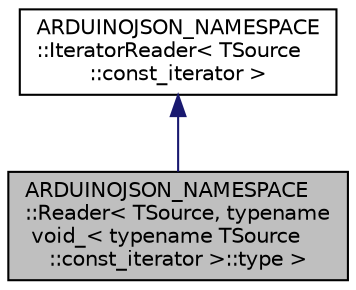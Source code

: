 digraph "ARDUINOJSON_NAMESPACE::Reader&lt; TSource, typename void_&lt; typename TSource::const_iterator &gt;::type &gt;"
{
 // LATEX_PDF_SIZE
  edge [fontname="Helvetica",fontsize="10",labelfontname="Helvetica",labelfontsize="10"];
  node [fontname="Helvetica",fontsize="10",shape=record];
  Node1 [label="ARDUINOJSON_NAMESPACE\l::Reader\< TSource, typename\l void_\< typename TSource\l::const_iterator \>::type \>",height=0.2,width=0.4,color="black", fillcolor="grey75", style="filled", fontcolor="black",tooltip=" "];
  Node2 -> Node1 [dir="back",color="midnightblue",fontsize="10",style="solid",fontname="Helvetica"];
  Node2 [label="ARDUINOJSON_NAMESPACE\l::IteratorReader\< TSource\l::const_iterator \>",height=0.2,width=0.4,color="black", fillcolor="white", style="filled",URL="$classARDUINOJSON__NAMESPACE_1_1IteratorReader.html",tooltip=" "];
}
